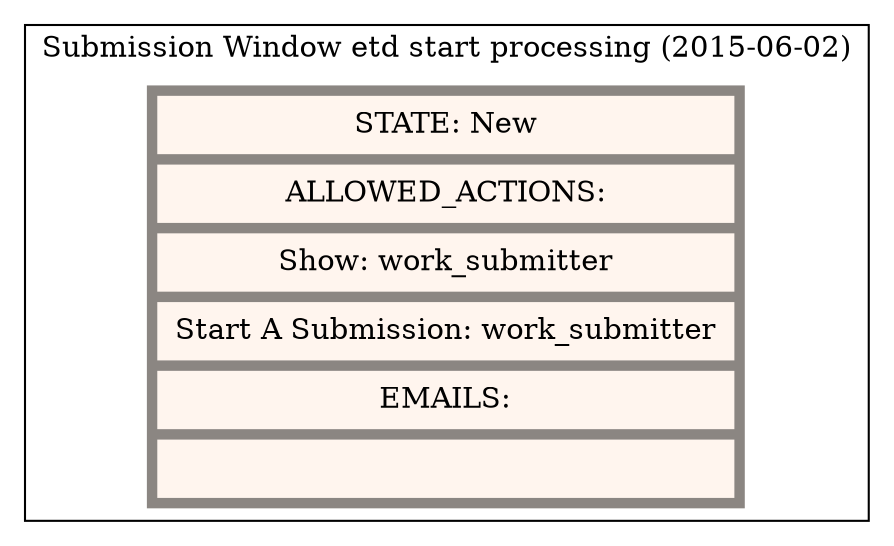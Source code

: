 digraph "G" {
  compound=true;
  node[color="grey15" margin="0.15, 0.125"];
  subgraph cluster_0 {
    label="Submission Window etd start processing (2015-06-02)"
    node[style=filled fillcolor=white color="seashell4"]
    subgraph 0 {
      label="States";
      node[shape="record" fillcolor="seashell1" penwidth=5]
      state_new [label="{ STATE: New | ALLOWED_ACTIONS: | Show: work_submitter | Start A Submission: work_submitter | EMAILS: |  }"]
    }
    subgraph 1 {
      label="Actions"
      node[shape="record" shape=record penwidth=1]
    }
  }
}
